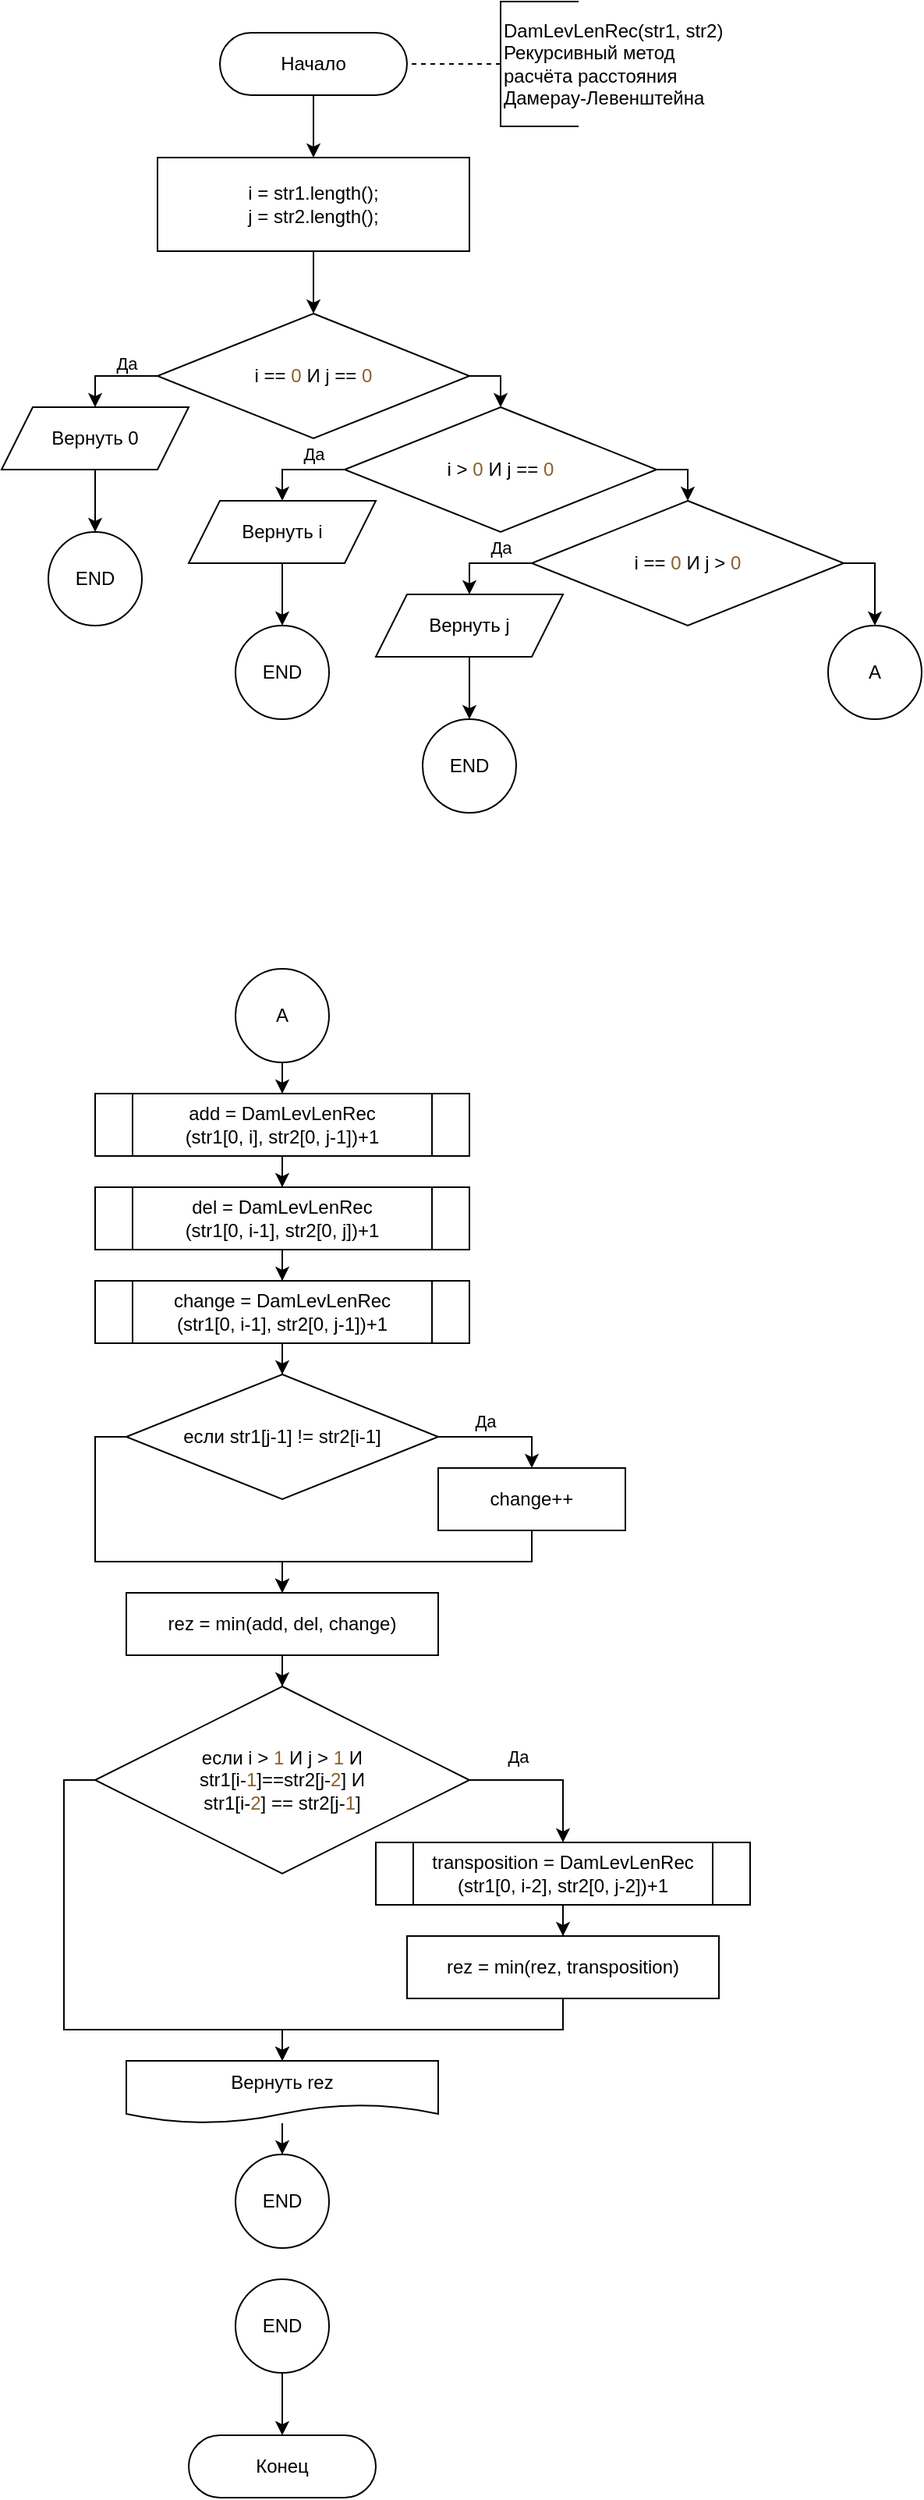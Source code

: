 <mxfile version="15.2.9" type="device"><diagram id="f2X41bjhdgo863nyaZHW" name="Page-1"><mxGraphModel dx="1184" dy="752" grid="1" gridSize="10" guides="1" tooltips="1" connect="1" arrows="1" fold="1" page="1" pageScale="1" pageWidth="827" pageHeight="1169" math="0" shadow="0"><root><mxCell id="0"/><mxCell id="1" parent="0"/><mxCell id="4c-wXifbGHOci0Q_TSBN-10" style="edgeStyle=orthogonalEdgeStyle;rounded=0;orthogonalLoop=1;jettySize=auto;html=1;entryX=0.5;entryY=0;entryDx=0;entryDy=0;" parent="1" source="4c-wXifbGHOci0Q_TSBN-1" target="IVnEp4ldxoqshvOGwBKT-1" edge="1"><mxGeometry relative="1" as="geometry"><mxPoint x="220" y="120" as="targetPoint"/></mxGeometry></mxCell><mxCell id="4c-wXifbGHOci0Q_TSBN-1" value="Начало" style="rounded=1;whiteSpace=wrap;html=1;arcSize=50;" parent="1" vertex="1"><mxGeometry x="160" y="40" width="120" height="40" as="geometry"/></mxCell><mxCell id="4c-wXifbGHOci0Q_TSBN-11" style="edgeStyle=orthogonalEdgeStyle;rounded=0;orthogonalLoop=1;jettySize=auto;html=1;entryX=0.5;entryY=0;entryDx=0;entryDy=0;exitX=0.5;exitY=1;exitDx=0;exitDy=0;" parent="1" source="IVnEp4ldxoqshvOGwBKT-1" target="4c-wXifbGHOci0Q_TSBN-9" edge="1"><mxGeometry relative="1" as="geometry"><mxPoint x="220" y="180" as="sourcePoint"/></mxGeometry></mxCell><mxCell id="4c-wXifbGHOci0Q_TSBN-13" style="edgeStyle=orthogonalEdgeStyle;rounded=0;orthogonalLoop=1;jettySize=auto;html=1;entryX=0.5;entryY=0;entryDx=0;entryDy=0;exitX=0;exitY=0.5;exitDx=0;exitDy=0;" parent="1" source="4c-wXifbGHOci0Q_TSBN-9" target="IVnEp4ldxoqshvOGwBKT-2" edge="1"><mxGeometry relative="1" as="geometry"><mxPoint x="330" y="260" as="sourcePoint"/><mxPoint x="400" y="280" as="targetPoint"/></mxGeometry></mxCell><mxCell id="4c-wXifbGHOci0Q_TSBN-47" value="&lt;div&gt;Да&lt;/div&gt;" style="edgeLabel;html=1;align=center;verticalAlign=middle;resizable=0;points=[];" parent="4c-wXifbGHOci0Q_TSBN-13" vertex="1" connectable="0"><mxGeometry x="0.067" y="1" relative="1" as="geometry"><mxPoint x="12" y="-9" as="offset"/></mxGeometry></mxCell><mxCell id="IVnEp4ldxoqshvOGwBKT-6" style="edgeStyle=orthogonalEdgeStyle;rounded=0;orthogonalLoop=1;jettySize=auto;html=1;entryX=0.5;entryY=0;entryDx=0;entryDy=0;exitX=1;exitY=0.5;exitDx=0;exitDy=0;" parent="1" source="4c-wXifbGHOci0Q_TSBN-9" target="IVnEp4ldxoqshvOGwBKT-5" edge="1"><mxGeometry relative="1" as="geometry"/></mxCell><mxCell id="4c-wXifbGHOci0Q_TSBN-9" value="i&lt;span style=&quot;color: #bec0c2&quot;&gt; &lt;/span&gt;==&lt;span style=&quot;color: #bec0c2&quot;&gt; &lt;/span&gt;&lt;span style=&quot;color: #8a602c&quot;&gt;0&lt;/span&gt;&lt;span style=&quot;color: #bec0c2&quot;&gt; &lt;/span&gt;И&lt;span style=&quot;color: #bec0c2&quot;&gt; &lt;/span&gt;j&lt;span style=&quot;color: #bec0c2&quot;&gt; &lt;/span&gt;==&lt;span style=&quot;color: #bec0c2&quot;&gt; &lt;/span&gt;&lt;span style=&quot;color: #8a602c&quot;&gt;0&lt;/span&gt;" style="rhombus;whiteSpace=wrap;html=1;" parent="1" vertex="1"><mxGeometry x="120" y="220" width="200" height="80" as="geometry"/></mxCell><mxCell id="IVnEp4ldxoqshvOGwBKT-1" value="i = str1.length();&lt;div&gt;j = str2.length();&lt;/div&gt;" style="rounded=0;whiteSpace=wrap;html=1;" parent="1" vertex="1"><mxGeometry x="120" y="120" width="200" height="60" as="geometry"/></mxCell><mxCell id="IVnEp4ldxoqshvOGwBKT-14" style="edgeStyle=orthogonalEdgeStyle;rounded=0;orthogonalLoop=1;jettySize=auto;html=1;entryX=0.5;entryY=0;entryDx=0;entryDy=0;" parent="1" source="IVnEp4ldxoqshvOGwBKT-2" target="IVnEp4ldxoqshvOGwBKT-13" edge="1"><mxGeometry relative="1" as="geometry"/></mxCell><mxCell id="IVnEp4ldxoqshvOGwBKT-2" value="Вернуть 0" style="shape=parallelogram;perimeter=parallelogramPerimeter;whiteSpace=wrap;html=1;fixedSize=1;" parent="1" vertex="1"><mxGeometry x="20" y="280" width="120" height="40" as="geometry"/></mxCell><mxCell id="IVnEp4ldxoqshvOGwBKT-8" value="Да" style="edgeStyle=orthogonalEdgeStyle;rounded=0;orthogonalLoop=1;jettySize=auto;html=1;entryX=0.5;entryY=0;entryDx=0;entryDy=0;exitX=0;exitY=0.5;exitDx=0;exitDy=0;" parent="1" source="IVnEp4ldxoqshvOGwBKT-5" target="IVnEp4ldxoqshvOGwBKT-7" edge="1"><mxGeometry x="-0.333" y="-10" relative="1" as="geometry"><mxPoint as="offset"/></mxGeometry></mxCell><mxCell id="IVnEp4ldxoqshvOGwBKT-10" style="edgeStyle=orthogonalEdgeStyle;rounded=0;orthogonalLoop=1;jettySize=auto;html=1;entryX=0.5;entryY=0;entryDx=0;entryDy=0;exitX=1;exitY=0.5;exitDx=0;exitDy=0;" parent="1" source="IVnEp4ldxoqshvOGwBKT-5" target="IVnEp4ldxoqshvOGwBKT-9" edge="1"><mxGeometry relative="1" as="geometry"/></mxCell><mxCell id="IVnEp4ldxoqshvOGwBKT-5" value="i&lt;span style=&quot;color: #bec0c2&quot;&gt; &lt;/span&gt;&amp;gt;&lt;span style=&quot;color: #bec0c2&quot;&gt; &lt;/span&gt;&lt;span style=&quot;color: #8a602c&quot;&gt;0&lt;/span&gt;&lt;span style=&quot;color: #bec0c2&quot;&gt; &lt;/span&gt;И&lt;span style=&quot;color: #bec0c2&quot;&gt; &lt;/span&gt;j&lt;span style=&quot;color: #bec0c2&quot;&gt; &lt;/span&gt;==&lt;span style=&quot;color: #bec0c2&quot;&gt; &lt;/span&gt;&lt;span style=&quot;color: #8a602c&quot;&gt;0&lt;/span&gt;" style="rhombus;whiteSpace=wrap;html=1;" parent="1" vertex="1"><mxGeometry x="240" y="280" width="200" height="80" as="geometry"/></mxCell><mxCell id="IVnEp4ldxoqshvOGwBKT-17" style="edgeStyle=orthogonalEdgeStyle;rounded=0;orthogonalLoop=1;jettySize=auto;html=1;entryX=0.5;entryY=0;entryDx=0;entryDy=0;" parent="1" source="IVnEp4ldxoqshvOGwBKT-7" target="IVnEp4ldxoqshvOGwBKT-15" edge="1"><mxGeometry relative="1" as="geometry"/></mxCell><mxCell id="IVnEp4ldxoqshvOGwBKT-7" value="Вернуть i" style="shape=parallelogram;perimeter=parallelogramPerimeter;whiteSpace=wrap;html=1;fixedSize=1;" parent="1" vertex="1"><mxGeometry x="140" y="340" width="120" height="40" as="geometry"/></mxCell><mxCell id="IVnEp4ldxoqshvOGwBKT-68" style="edgeStyle=orthogonalEdgeStyle;rounded=0;orthogonalLoop=1;jettySize=auto;html=1;entryX=0.5;entryY=0;entryDx=0;entryDy=0;exitX=1;exitY=0.5;exitDx=0;exitDy=0;" parent="1" source="IVnEp4ldxoqshvOGwBKT-9" target="IVnEp4ldxoqshvOGwBKT-67" edge="1"><mxGeometry relative="1" as="geometry"/></mxCell><mxCell id="IVnEp4ldxoqshvOGwBKT-9" value="i&lt;span style=&quot;color: #bec0c2&quot;&gt; &lt;/span&gt;==&lt;span style=&quot;color: #bec0c2&quot;&gt; &lt;/span&gt;&lt;span style=&quot;color: #8a602c&quot;&gt;0&lt;/span&gt;&lt;span style=&quot;color: #bec0c2&quot;&gt; &lt;/span&gt;И&lt;span style=&quot;color: #bec0c2&quot;&gt; &lt;/span&gt;j&lt;span style=&quot;color: #bec0c2&quot;&gt; &lt;/span&gt;&amp;gt;&lt;span style=&quot;color: #bec0c2&quot;&gt; &lt;/span&gt;&lt;span style=&quot;color: #8a602c&quot;&gt;0&lt;/span&gt;" style="rhombus;whiteSpace=wrap;html=1;" parent="1" vertex="1"><mxGeometry x="360" y="340" width="200" height="80" as="geometry"/></mxCell><mxCell id="IVnEp4ldxoqshvOGwBKT-11" value="Да" style="edgeStyle=orthogonalEdgeStyle;rounded=0;orthogonalLoop=1;jettySize=auto;html=1;entryX=0.5;entryY=0;entryDx=0;entryDy=0;exitX=0;exitY=0.5;exitDx=0;exitDy=0;" parent="1" source="IVnEp4ldxoqshvOGwBKT-9" target="IVnEp4ldxoqshvOGwBKT-12" edge="1"><mxGeometry x="-0.333" y="-10" relative="1" as="geometry"><mxPoint x="320" y="400" as="sourcePoint"/><mxPoint as="offset"/></mxGeometry></mxCell><mxCell id="IVnEp4ldxoqshvOGwBKT-18" style="edgeStyle=orthogonalEdgeStyle;rounded=0;orthogonalLoop=1;jettySize=auto;html=1;entryX=0.5;entryY=0;entryDx=0;entryDy=0;" parent="1" source="IVnEp4ldxoqshvOGwBKT-12" target="IVnEp4ldxoqshvOGwBKT-16" edge="1"><mxGeometry relative="1" as="geometry"/></mxCell><mxCell id="IVnEp4ldxoqshvOGwBKT-12" value="Вернуть j" style="shape=parallelogram;perimeter=parallelogramPerimeter;whiteSpace=wrap;html=1;fixedSize=1;" parent="1" vertex="1"><mxGeometry x="260" y="400" width="120" height="40" as="geometry"/></mxCell><mxCell id="IVnEp4ldxoqshvOGwBKT-13" value="END" style="ellipse;whiteSpace=wrap;html=1;aspect=fixed;" parent="1" vertex="1"><mxGeometry x="50" y="360" width="60" height="60" as="geometry"/></mxCell><mxCell id="IVnEp4ldxoqshvOGwBKT-15" value="END" style="ellipse;whiteSpace=wrap;html=1;aspect=fixed;" parent="1" vertex="1"><mxGeometry x="170" y="420" width="60" height="60" as="geometry"/></mxCell><mxCell id="IVnEp4ldxoqshvOGwBKT-16" value="END" style="ellipse;whiteSpace=wrap;html=1;aspect=fixed;" parent="1" vertex="1"><mxGeometry x="290" y="480" width="60" height="60" as="geometry"/></mxCell><mxCell id="IVnEp4ldxoqshvOGwBKT-34" style="edgeStyle=orthogonalEdgeStyle;rounded=0;orthogonalLoop=1;jettySize=auto;html=1;entryX=0.5;entryY=0;entryDx=0;entryDy=0;" parent="1" source="IVnEp4ldxoqshvOGwBKT-28" target="IVnEp4ldxoqshvOGwBKT-32" edge="1"><mxGeometry relative="1" as="geometry"/></mxCell><mxCell id="IVnEp4ldxoqshvOGwBKT-28" value="add = DamLevLenRec&lt;br&gt;(str1[0, i], str2[0, j-1])+1" style="shape=process;whiteSpace=wrap;html=1;backgroundOutline=1;" parent="1" vertex="1"><mxGeometry x="80" y="720" width="240" height="40" as="geometry"/></mxCell><mxCell id="IVnEp4ldxoqshvOGwBKT-29" value="&lt;div&gt;DamLevLenRec(str1, str2)&lt;/div&gt;&lt;div&gt;Рекурсивный метод&lt;br&gt;расчёта расстояния&lt;br&gt;Дамерау-Левенштейна&lt;br&gt;&lt;/div&gt;" style="strokeWidth=1;html=1;shape=mxgraph.flowchart.annotation_1;align=left;pointerEvents=1;" parent="1" vertex="1"><mxGeometry x="340" y="20" width="50" height="80" as="geometry"/></mxCell><mxCell id="IVnEp4ldxoqshvOGwBKT-30" value="" style="endArrow=none;dashed=1;html=1;entryX=1;entryY=0.5;entryDx=0;entryDy=0;exitX=0;exitY=0.5;exitDx=0;exitDy=0;exitPerimeter=0;" parent="1" source="IVnEp4ldxoqshvOGwBKT-29" target="4c-wXifbGHOci0Q_TSBN-1" edge="1"><mxGeometry width="50" height="50" relative="1" as="geometry"><mxPoint x="450" y="250" as="sourcePoint"/><mxPoint x="500" y="200" as="targetPoint"/></mxGeometry></mxCell><mxCell id="IVnEp4ldxoqshvOGwBKT-35" style="edgeStyle=orthogonalEdgeStyle;rounded=0;orthogonalLoop=1;jettySize=auto;html=1;entryX=0.5;entryY=0;entryDx=0;entryDy=0;" parent="1" source="IVnEp4ldxoqshvOGwBKT-32" target="IVnEp4ldxoqshvOGwBKT-33" edge="1"><mxGeometry relative="1" as="geometry"/></mxCell><mxCell id="IVnEp4ldxoqshvOGwBKT-32" value="del = DamLevLenRec&lt;br&gt;(str1[0, i-1], str2[0, j])+1" style="shape=process;whiteSpace=wrap;html=1;backgroundOutline=1;" parent="1" vertex="1"><mxGeometry x="80" y="780" width="240" height="40" as="geometry"/></mxCell><mxCell id="IVnEp4ldxoqshvOGwBKT-45" style="edgeStyle=orthogonalEdgeStyle;rounded=0;orthogonalLoop=1;jettySize=auto;html=1;entryX=0.5;entryY=0;entryDx=0;entryDy=0;" parent="1" source="IVnEp4ldxoqshvOGwBKT-33" target="IVnEp4ldxoqshvOGwBKT-43" edge="1"><mxGeometry relative="1" as="geometry"/></mxCell><mxCell id="IVnEp4ldxoqshvOGwBKT-33" value="change = DamLevLenRec&lt;br&gt;(str1[0, i-1], str2[0, j-1])+1" style="shape=process;whiteSpace=wrap;html=1;backgroundOutline=1;" parent="1" vertex="1"><mxGeometry x="80" y="840" width="240" height="40" as="geometry"/></mxCell><mxCell id="IVnEp4ldxoqshvOGwBKT-42" value="Да" style="edgeStyle=orthogonalEdgeStyle;rounded=0;orthogonalLoop=1;jettySize=auto;html=1;exitX=1;exitY=0.5;exitDx=0;exitDy=0;entryX=0.5;entryY=0;entryDx=0;entryDy=0;" parent="1" source="IVnEp4ldxoqshvOGwBKT-43" target="IVnEp4ldxoqshvOGwBKT-44" edge="1"><mxGeometry x="-0.25" y="10" relative="1" as="geometry"><mxPoint as="offset"/></mxGeometry></mxCell><mxCell id="FE9x1x7wFZz8oSjIypZc-4" style="edgeStyle=orthogonalEdgeStyle;rounded=0;orthogonalLoop=1;jettySize=auto;html=1;exitX=0;exitY=0.5;exitDx=0;exitDy=0;entryX=0.5;entryY=0;entryDx=0;entryDy=0;" parent="1" source="IVnEp4ldxoqshvOGwBKT-43" target="FE9x1x7wFZz8oSjIypZc-2" edge="1"><mxGeometry relative="1" as="geometry"><Array as="points"><mxPoint x="80" y="940"/><mxPoint x="80" y="1020"/><mxPoint x="200" y="1020"/></Array></mxGeometry></mxCell><mxCell id="IVnEp4ldxoqshvOGwBKT-43" value="если str1[j-1] != str2[i-1]" style="rhombus;whiteSpace=wrap;html=1;" parent="1" vertex="1"><mxGeometry x="100" y="900" width="200" height="80" as="geometry"/></mxCell><mxCell id="FE9x1x7wFZz8oSjIypZc-3" style="edgeStyle=orthogonalEdgeStyle;rounded=0;orthogonalLoop=1;jettySize=auto;html=1;entryX=0.5;entryY=0;entryDx=0;entryDy=0;" parent="1" source="IVnEp4ldxoqshvOGwBKT-44" target="FE9x1x7wFZz8oSjIypZc-2" edge="1"><mxGeometry relative="1" as="geometry"><Array as="points"><mxPoint x="360" y="1020"/><mxPoint x="200" y="1020"/></Array></mxGeometry></mxCell><mxCell id="IVnEp4ldxoqshvOGwBKT-44" value="change++" style="rounded=0;whiteSpace=wrap;html=1;" parent="1" vertex="1"><mxGeometry x="300" y="960" width="120" height="40" as="geometry"/></mxCell><mxCell id="IVnEp4ldxoqshvOGwBKT-49" value="END" style="ellipse;whiteSpace=wrap;html=1;aspect=fixed;" parent="1" vertex="1"><mxGeometry x="170" y="1400" width="60" height="60" as="geometry"/></mxCell><mxCell id="IVnEp4ldxoqshvOGwBKT-69" style="edgeStyle=orthogonalEdgeStyle;rounded=0;orthogonalLoop=1;jettySize=auto;html=1;entryX=0.5;entryY=0;entryDx=0;entryDy=0;" parent="1" source="IVnEp4ldxoqshvOGwBKT-66" target="IVnEp4ldxoqshvOGwBKT-28" edge="1"><mxGeometry relative="1" as="geometry"/></mxCell><mxCell id="IVnEp4ldxoqshvOGwBKT-66" value="A" style="ellipse;whiteSpace=wrap;html=1;aspect=fixed;" parent="1" vertex="1"><mxGeometry x="170" y="640" width="60" height="60" as="geometry"/></mxCell><mxCell id="IVnEp4ldxoqshvOGwBKT-67" value="A" style="ellipse;whiteSpace=wrap;html=1;aspect=fixed;" parent="1" vertex="1"><mxGeometry x="550" y="420" width="60" height="60" as="geometry"/></mxCell><mxCell id="IVnEp4ldxoqshvOGwBKT-72" style="edgeStyle=orthogonalEdgeStyle;rounded=0;orthogonalLoop=1;jettySize=auto;html=1;entryX=0.5;entryY=0;entryDx=0;entryDy=0;" parent="1" source="IVnEp4ldxoqshvOGwBKT-70" target="IVnEp4ldxoqshvOGwBKT-71" edge="1"><mxGeometry relative="1" as="geometry"/></mxCell><mxCell id="IVnEp4ldxoqshvOGwBKT-70" value="END" style="ellipse;whiteSpace=wrap;html=1;aspect=fixed;" parent="1" vertex="1"><mxGeometry x="170" y="1480" width="60" height="60" as="geometry"/></mxCell><mxCell id="IVnEp4ldxoqshvOGwBKT-71" value="Конец" style="rounded=1;whiteSpace=wrap;html=1;arcSize=50;" parent="1" vertex="1"><mxGeometry x="140" y="1580" width="120" height="40" as="geometry"/></mxCell><mxCell id="FE9x1x7wFZz8oSjIypZc-12" style="edgeStyle=orthogonalEdgeStyle;rounded=0;orthogonalLoop=1;jettySize=auto;html=1;entryX=0.5;entryY=0;entryDx=0;entryDy=0;" parent="1" source="FE9x1x7wFZz8oSjIypZc-2" target="FE9x1x7wFZz8oSjIypZc-8" edge="1"><mxGeometry relative="1" as="geometry"/></mxCell><mxCell id="FE9x1x7wFZz8oSjIypZc-2" value="rez = min(add, del, change)" style="rounded=0;whiteSpace=wrap;html=1;" parent="1" vertex="1"><mxGeometry x="100" y="1040" width="200" height="40" as="geometry"/></mxCell><mxCell id="FE9x1x7wFZz8oSjIypZc-6" value="Да" style="edgeStyle=orthogonalEdgeStyle;rounded=0;orthogonalLoop=1;jettySize=auto;html=1;exitX=1;exitY=0.5;exitDx=0;exitDy=0;entryX=0.5;entryY=0;entryDx=0;entryDy=0;" parent="1" source="FE9x1x7wFZz8oSjIypZc-8" target="FE9x1x7wFZz8oSjIypZc-16" edge="1"><mxGeometry x="-0.385" y="15" relative="1" as="geometry"><mxPoint x="470" y="1120" as="targetPoint"/><mxPoint as="offset"/></mxGeometry></mxCell><mxCell id="FE9x1x7wFZz8oSjIypZc-22" style="edgeStyle=orthogonalEdgeStyle;rounded=0;orthogonalLoop=1;jettySize=auto;html=1;entryX=0.5;entryY=0;entryDx=0;entryDy=0;exitX=0;exitY=0.5;exitDx=0;exitDy=0;" parent="1" source="FE9x1x7wFZz8oSjIypZc-8" target="FE9x1x7wFZz8oSjIypZc-19" edge="1"><mxGeometry relative="1" as="geometry"><Array as="points"><mxPoint x="60" y="1160"/><mxPoint x="60" y="1320"/><mxPoint x="200" y="1320"/></Array></mxGeometry></mxCell><mxCell id="FE9x1x7wFZz8oSjIypZc-8" value="&lt;div&gt;если i&lt;span style=&quot;color: #bec0c2&quot;&gt; &lt;/span&gt;&amp;gt;&lt;span style=&quot;color: #bec0c2&quot;&gt; &lt;/span&gt;&lt;span style=&quot;color: #8a602c&quot;&gt;1&lt;/span&gt;&lt;span style=&quot;color: #bec0c2&quot;&gt; &lt;/span&gt;И &lt;span style=&quot;color: #bec0c2&quot;&gt;&lt;/span&gt;j&lt;span style=&quot;color: #bec0c2&quot;&gt; &lt;/span&gt;&amp;gt;&lt;span style=&quot;color: #bec0c2&quot;&gt; &lt;/span&gt;&lt;span style=&quot;color: #8a602c&quot;&gt;1&lt;/span&gt;&lt;span style=&quot;color: #bec0c2&quot;&gt; &lt;/span&gt;И&lt;span style=&quot;color: #bec0c2&quot;&gt;&lt;br&gt;&lt;/span&gt;&lt;/div&gt;&lt;div&gt;&lt;span style=&quot;color: #bec0c2&quot;&gt;&lt;/span&gt;str1[i-&lt;span style=&quot;color: #8a602c&quot;&gt;1&lt;/span&gt;]==str2[j-&lt;span style=&quot;color: #8a602c&quot;&gt;2&lt;/span&gt;]&lt;span style=&quot;color: #bec0c2&quot;&gt; &lt;/span&gt;И&lt;span style=&quot;color: #bec0c2&quot;&gt;&lt;br&gt;&lt;/span&gt;&lt;/div&gt;&lt;div&gt;&lt;span style=&quot;color: #bec0c2&quot;&gt;&lt;/span&gt;str1[i-&lt;span style=&quot;color: #8a602c&quot;&gt;2&lt;/span&gt;]&lt;span style=&quot;color: #bec0c2&quot;&gt; &lt;/span&gt;==&lt;span style=&quot;color: #bec0c2&quot;&gt; &lt;/span&gt;str2[j-&lt;span style=&quot;color: #8a602c&quot;&gt;1&lt;/span&gt;]&lt;/div&gt;" style="rhombus;whiteSpace=wrap;html=1;" parent="1" vertex="1"><mxGeometry x="80" y="1100" width="240" height="120" as="geometry"/></mxCell><mxCell id="FE9x1x7wFZz8oSjIypZc-18" style="edgeStyle=orthogonalEdgeStyle;rounded=0;orthogonalLoop=1;jettySize=auto;html=1;entryX=0.5;entryY=0;entryDx=0;entryDy=0;" parent="1" source="FE9x1x7wFZz8oSjIypZc-16" target="FE9x1x7wFZz8oSjIypZc-17" edge="1"><mxGeometry relative="1" as="geometry"/></mxCell><mxCell id="FE9x1x7wFZz8oSjIypZc-16" value="transposition = DamLevLenRec&lt;br&gt;(str1[0, i-2], str2[0, j-2])+1" style="shape=process;whiteSpace=wrap;html=1;backgroundOutline=1;" parent="1" vertex="1"><mxGeometry x="260" y="1200" width="240" height="40" as="geometry"/></mxCell><mxCell id="FE9x1x7wFZz8oSjIypZc-20" style="edgeStyle=orthogonalEdgeStyle;rounded=0;orthogonalLoop=1;jettySize=auto;html=1;entryX=0.5;entryY=0;entryDx=0;entryDy=0;" parent="1" source="FE9x1x7wFZz8oSjIypZc-17" target="FE9x1x7wFZz8oSjIypZc-19" edge="1"><mxGeometry relative="1" as="geometry"/></mxCell><mxCell id="FE9x1x7wFZz8oSjIypZc-17" value="rez = min(rez, transposition)" style="rounded=0;whiteSpace=wrap;html=1;" parent="1" vertex="1"><mxGeometry x="280" y="1260" width="200" height="40" as="geometry"/></mxCell><mxCell id="FE9x1x7wFZz8oSjIypZc-21" style="edgeStyle=orthogonalEdgeStyle;rounded=0;orthogonalLoop=1;jettySize=auto;html=1;entryX=0.5;entryY=0;entryDx=0;entryDy=0;" parent="1" source="FE9x1x7wFZz8oSjIypZc-19" target="IVnEp4ldxoqshvOGwBKT-49" edge="1"><mxGeometry relative="1" as="geometry"/></mxCell><mxCell id="FE9x1x7wFZz8oSjIypZc-19" value="Вернуть rez" style="shape=document;whiteSpace=wrap;html=1;boundedLbl=1;strokeWidth=1;" parent="1" vertex="1"><mxGeometry x="100" y="1340" width="200" height="40" as="geometry"/></mxCell></root></mxGraphModel></diagram></mxfile>
